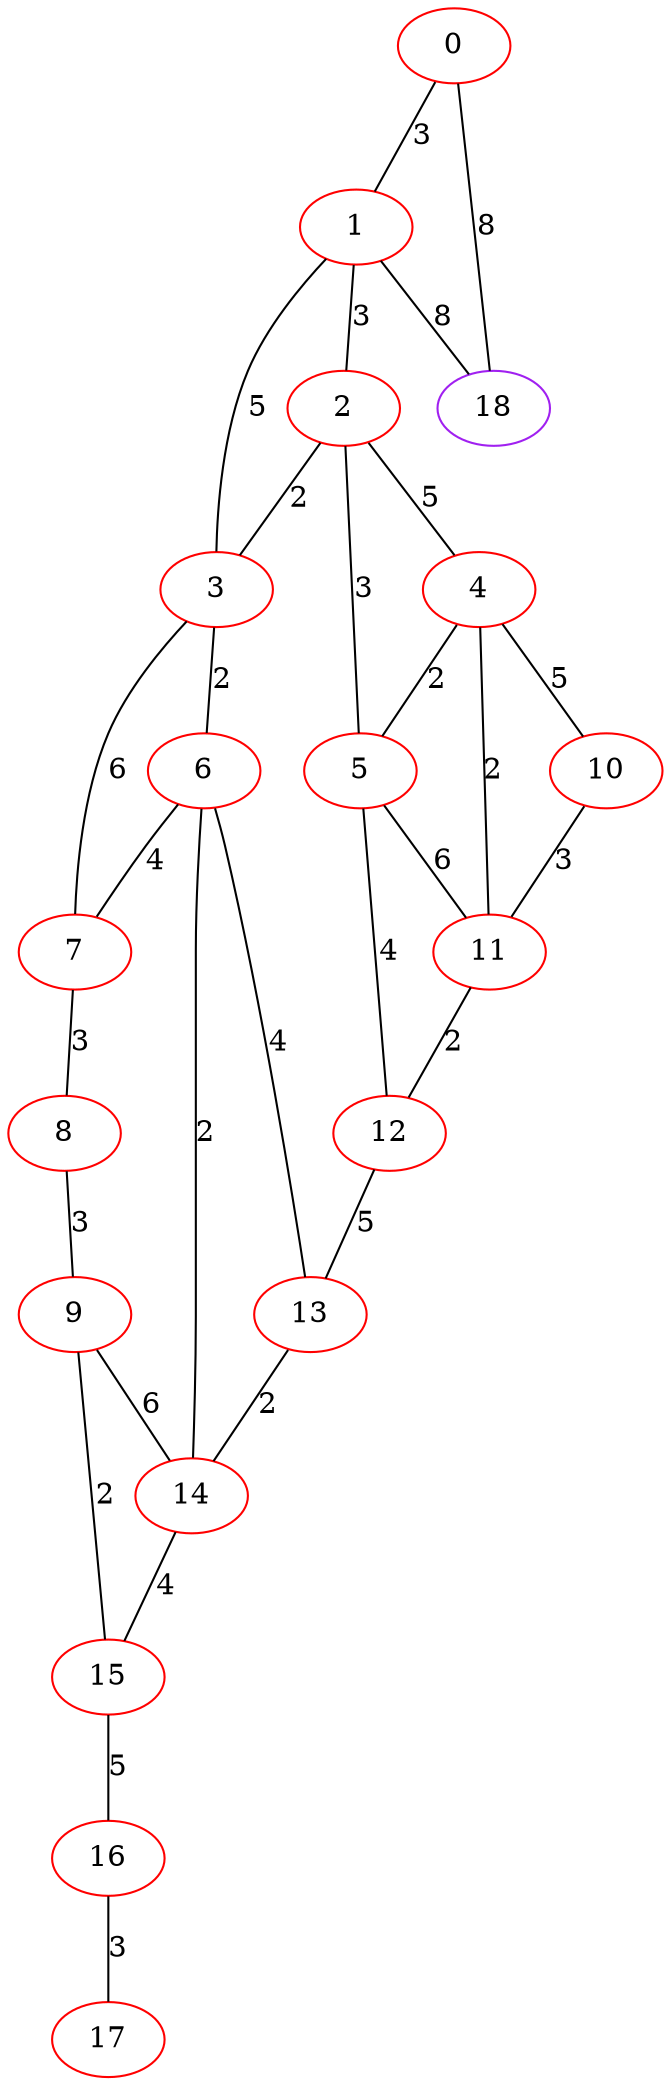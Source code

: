 graph "" {
0 [color=red, weight=1];
1 [color=red, weight=1];
2 [color=red, weight=1];
3 [color=red, weight=1];
4 [color=red, weight=1];
5 [color=red, weight=1];
6 [color=red, weight=1];
7 [color=red, weight=1];
8 [color=red, weight=1];
9 [color=red, weight=1];
10 [color=red, weight=1];
11 [color=red, weight=1];
12 [color=red, weight=1];
13 [color=red, weight=1];
14 [color=red, weight=1];
15 [color=red, weight=1];
16 [color=red, weight=1];
17 [color=red, weight=1];
18 [color=purple, weight=4];
0 -- 1  [key=0, label=3];
0 -- 18  [key=0, label=8];
1 -- 2  [key=0, label=3];
1 -- 3  [key=0, label=5];
1 -- 18  [key=0, label=8];
2 -- 3  [key=0, label=2];
2 -- 4  [key=0, label=5];
2 -- 5  [key=0, label=3];
3 -- 6  [key=0, label=2];
3 -- 7  [key=0, label=6];
4 -- 11  [key=0, label=2];
4 -- 10  [key=0, label=5];
4 -- 5  [key=0, label=2];
5 -- 12  [key=0, label=4];
5 -- 11  [key=0, label=6];
6 -- 13  [key=0, label=4];
6 -- 14  [key=0, label=2];
6 -- 7  [key=0, label=4];
7 -- 8  [key=0, label=3];
8 -- 9  [key=0, label=3];
9 -- 14  [key=0, label=6];
9 -- 15  [key=0, label=2];
10 -- 11  [key=0, label=3];
11 -- 12  [key=0, label=2];
12 -- 13  [key=0, label=5];
13 -- 14  [key=0, label=2];
14 -- 15  [key=0, label=4];
15 -- 16  [key=0, label=5];
16 -- 17  [key=0, label=3];
}
